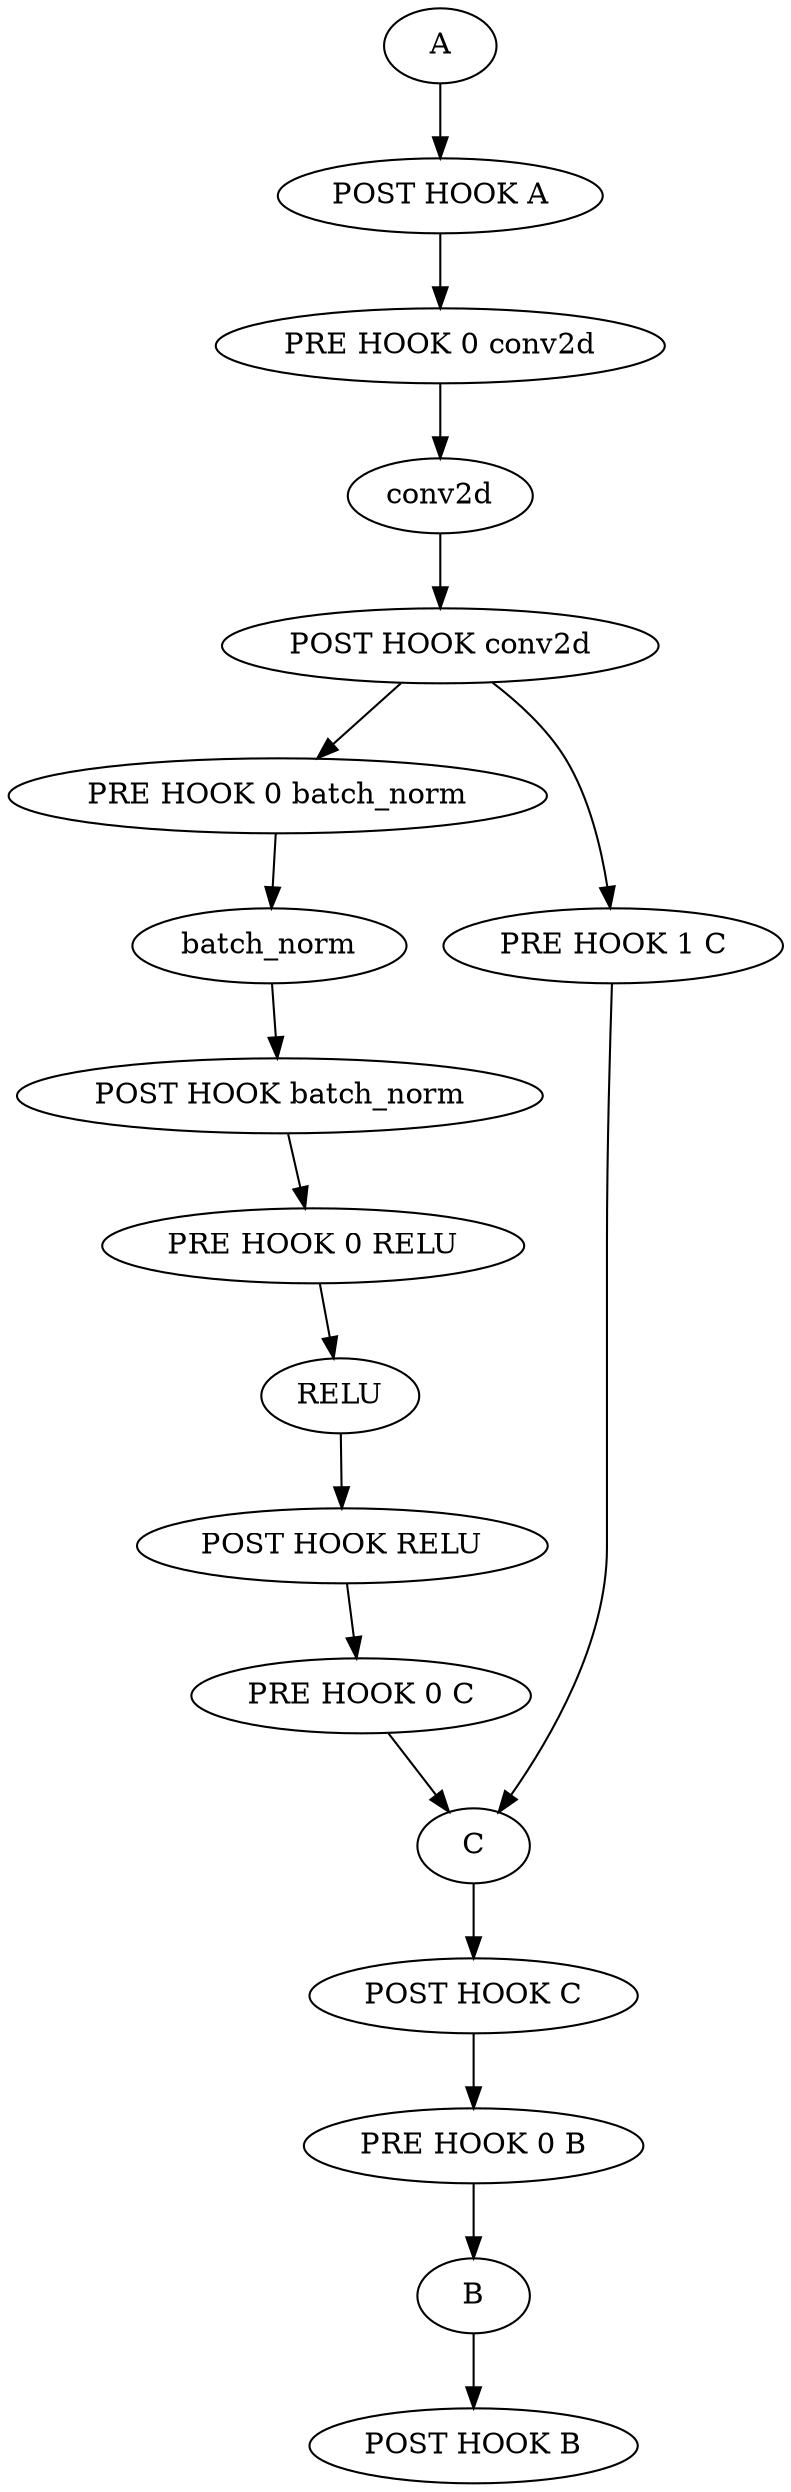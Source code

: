 strict digraph  {
conv2d [associated_ip_node_keys="{'POST HOOK conv2d', 'PRE HOOK 0 conv2d'}", node_type="InsertionPointGraphNodeType.OPERATOR", op_meta=None, regular_node_ref="{'op_exec_context': <nncf.dynamic_graph.graph.OperationExecutionContext object at 0x7f9e5bb12810>}"];
batch_norm [associated_ip_node_keys="{'POST HOOK batch_norm', 'PRE HOOK 0 batch_norm'}", node_type="InsertionPointGraphNodeType.OPERATOR", op_meta=None, regular_node_ref="{'op_exec_context': <nncf.dynamic_graph.graph.OperationExecutionContext object at 0x7f9e5bb12b10>}"];
RELU [associated_ip_node_keys="{'PRE HOOK 0 RELU', 'POST HOOK RELU'}", node_type="InsertionPointGraphNodeType.OPERATOR", op_meta=None, regular_node_ref="{'op_exec_context': <nncf.dynamic_graph.graph.OperationExecutionContext object at 0x7f9e5bb12dd0>}"];
A [associated_ip_node_keys="{'POST HOOK A'}", node_type="InsertionPointGraphNodeType.OPERATOR", op_meta=None, regular_node_ref="{'op_exec_context': <nncf.dynamic_graph.graph.OperationExecutionContext object at 0x7f9e5ba9e0d0>}"];
B [associated_ip_node_keys="{'PRE HOOK 0 B', 'POST HOOK B'}", node_type="InsertionPointGraphNodeType.OPERATOR", op_meta=None, regular_node_ref="{'op_exec_context': <nncf.dynamic_graph.graph.OperationExecutionContext object at 0x7f9e5ba9e390>}"];
C [associated_ip_node_keys="{'POST HOOK C', 'PRE HOOK 1 C', 'PRE HOOK 0 C'}", node_type="InsertionPointGraphNodeType.OPERATOR", op_meta=None, regular_node_ref="{'op_exec_context': <nncf.dynamic_graph.graph.OperationExecutionContext object at 0x7f9e5ba9e650>}"];
"PRE HOOK 0 conv2d" [insertion_point_data="TargetType.OPERATOR_PRE_HOOK 0 /conv2d_0", node_type="InsertionPointGraphNodeType.INSERTION_POINT"];
"POST HOOK conv2d" [insertion_point_data="TargetType.OPERATOR_POST_HOOK /conv2d_0", node_type="InsertionPointGraphNodeType.INSERTION_POINT"];
"PRE HOOK 0 batch_norm" [insertion_point_data="TargetType.OPERATOR_PRE_HOOK 0 /batch_norm_0", node_type="InsertionPointGraphNodeType.INSERTION_POINT"];
"POST HOOK batch_norm" [insertion_point_data="TargetType.OPERATOR_POST_HOOK /batch_norm_0", node_type="InsertionPointGraphNodeType.INSERTION_POINT"];
"PRE HOOK 0 RELU" [insertion_point_data="TargetType.OPERATOR_PRE_HOOK 0 /RELU_0", node_type="InsertionPointGraphNodeType.INSERTION_POINT"];
"POST HOOK RELU" [insertion_point_data="TargetType.OPERATOR_POST_HOOK /RELU_0", node_type="InsertionPointGraphNodeType.INSERTION_POINT"];
"POST HOOK A" [insertion_point_data="TargetType.OPERATOR_POST_HOOK /A_0", node_type="InsertionPointGraphNodeType.INSERTION_POINT"];
"PRE HOOK 0 B" [insertion_point_data="TargetType.OPERATOR_PRE_HOOK 0 /B_0", node_type="InsertionPointGraphNodeType.INSERTION_POINT"];
"POST HOOK B" [insertion_point_data="TargetType.OPERATOR_POST_HOOK /B_0", node_type="InsertionPointGraphNodeType.INSERTION_POINT"];
"PRE HOOK 1 C" [insertion_point_data="TargetType.OPERATOR_PRE_HOOK 1 /C_0", node_type="InsertionPointGraphNodeType.INSERTION_POINT"];
"PRE HOOK 0 C" [insertion_point_data="TargetType.OPERATOR_PRE_HOOK 0 /C_0", node_type="InsertionPointGraphNodeType.INSERTION_POINT"];
"POST HOOK C" [insertion_point_data="TargetType.OPERATOR_POST_HOOK /C_0", node_type="InsertionPointGraphNodeType.INSERTION_POINT"];
conv2d -> "POST HOOK conv2d";
batch_norm -> "POST HOOK batch_norm";
RELU -> "POST HOOK RELU";
A -> "POST HOOK A";
B -> "POST HOOK B";
C -> "POST HOOK C";
"PRE HOOK 0 conv2d" -> conv2d;
"POST HOOK conv2d" -> "PRE HOOK 0 batch_norm";
"POST HOOK conv2d" -> "PRE HOOK 1 C";
"PRE HOOK 0 batch_norm" -> batch_norm;
"POST HOOK batch_norm" -> "PRE HOOK 0 RELU";
"PRE HOOK 0 RELU" -> RELU;
"POST HOOK RELU" -> "PRE HOOK 0 C";
"POST HOOK A" -> "PRE HOOK 0 conv2d";
"PRE HOOK 0 B" -> B;
"PRE HOOK 1 C" -> C;
"PRE HOOK 0 C" -> C;
"POST HOOK C" -> "PRE HOOK 0 B";
}
